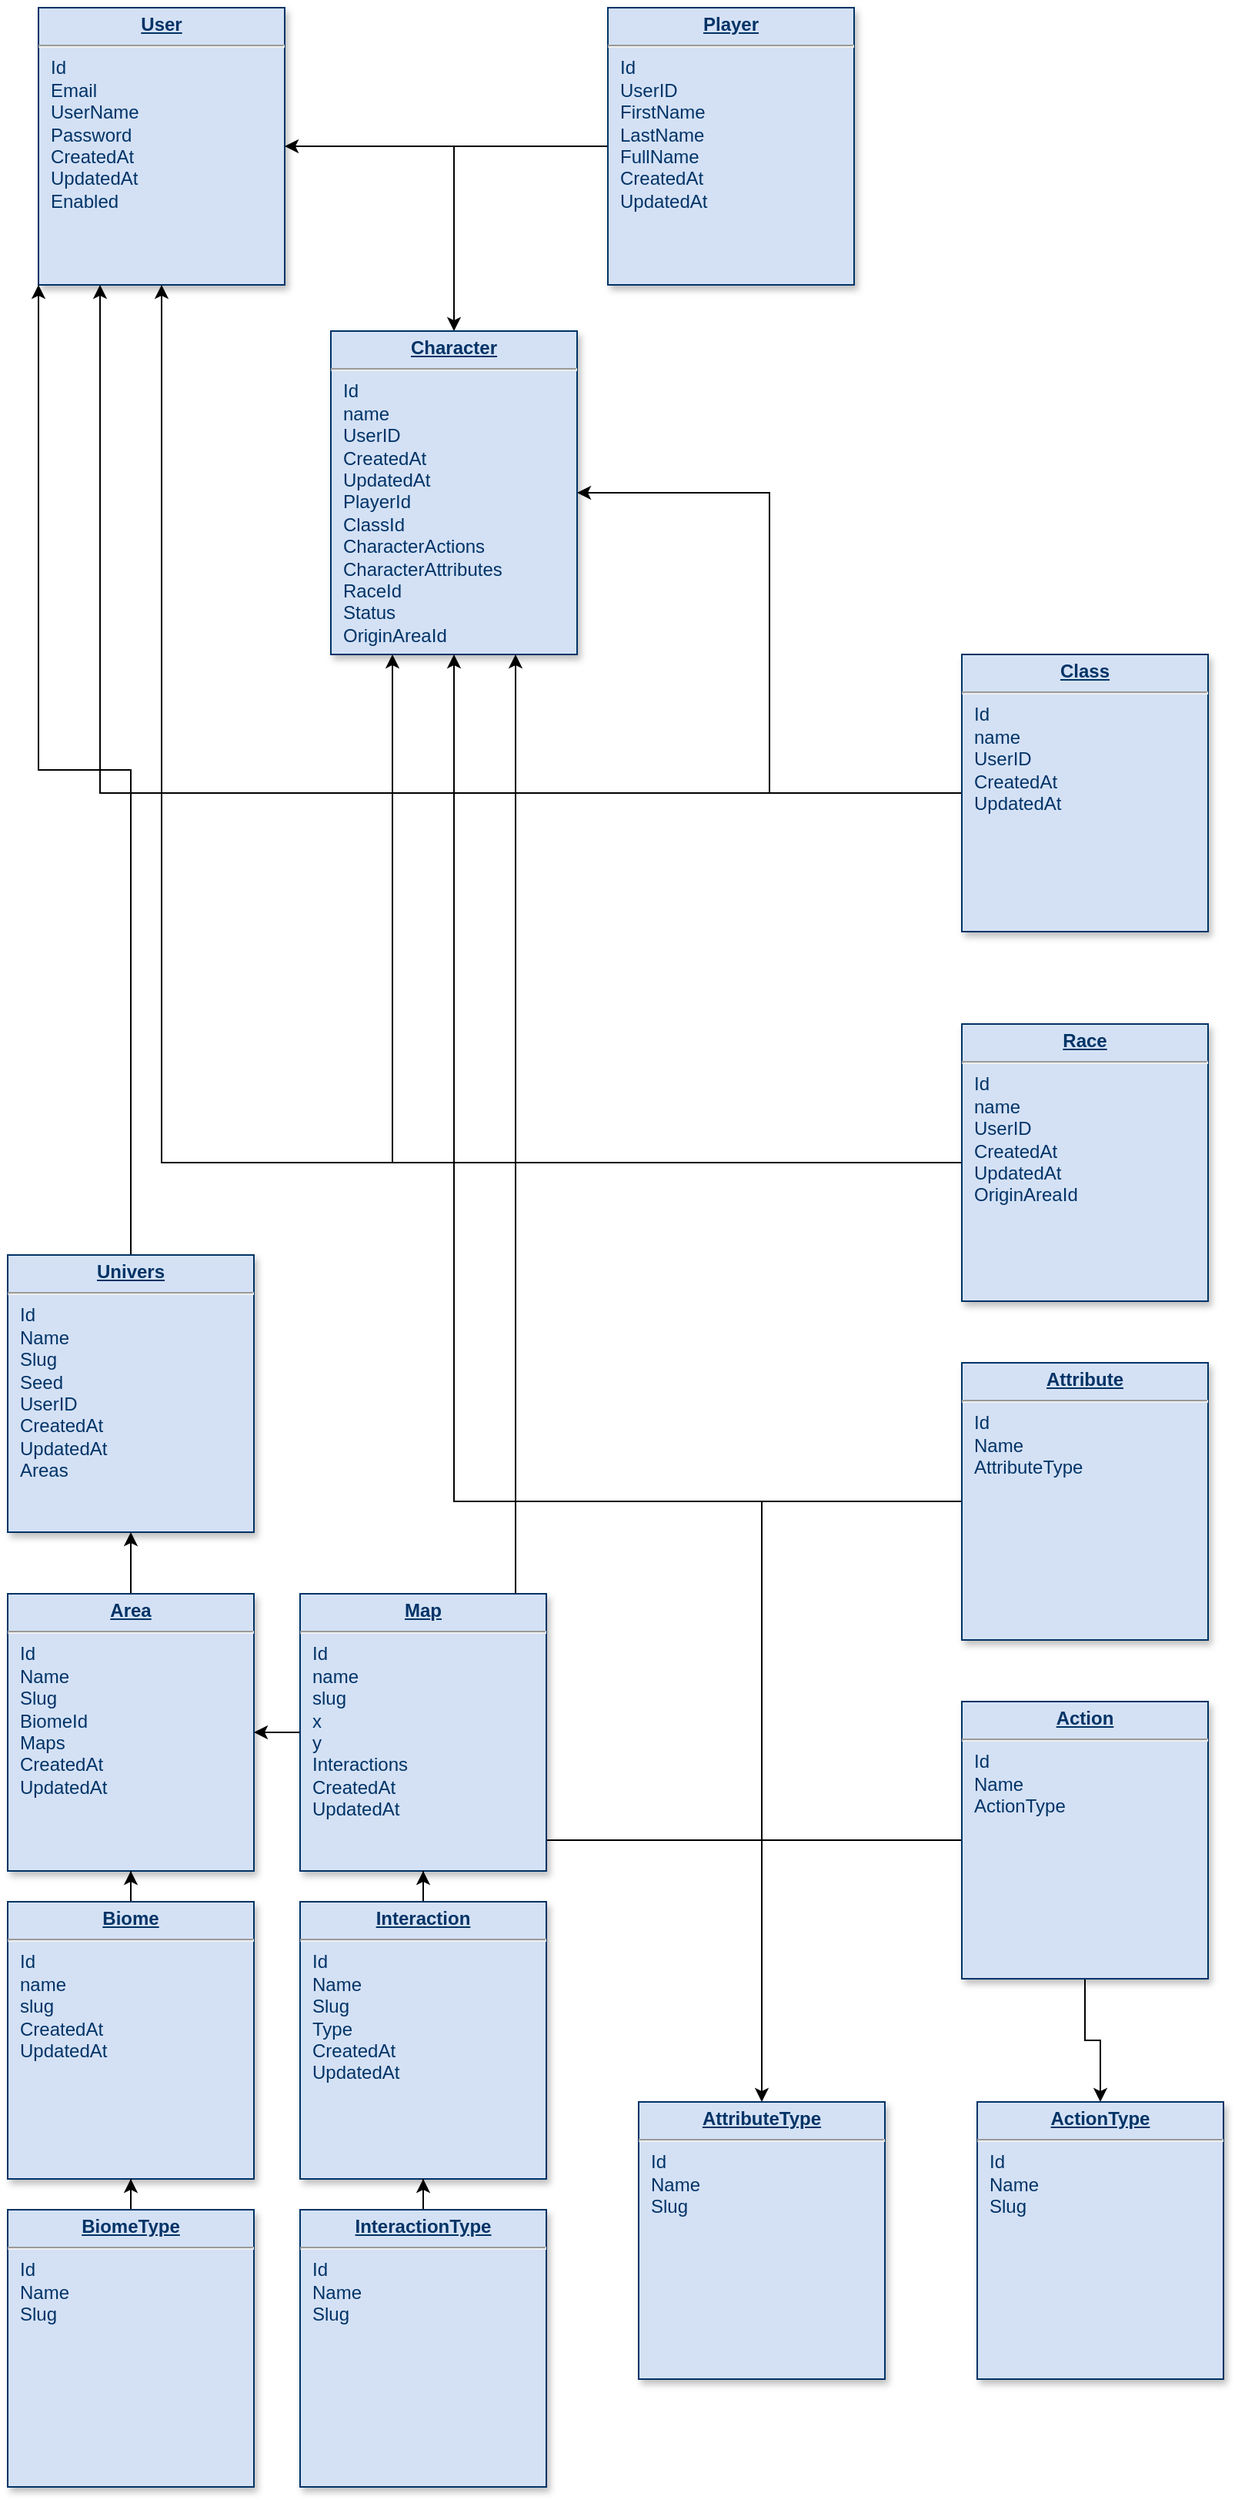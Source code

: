 <mxfile version="21.0.2" type="github">
  <diagram name="Page-1" id="efa7a0a1-bf9b-a30e-e6df-94a7791c09e9">
    <mxGraphModel dx="135" dy="524" grid="1" gridSize="10" guides="1" tooltips="1" connect="1" arrows="1" fold="1" page="1" pageScale="1" pageWidth="826" pageHeight="1169" background="none" math="0" shadow="0">
      <root>
        <mxCell id="0" />
        <mxCell id="1" parent="0" />
        <mxCell id="22" value="&lt;p style=&quot;margin: 0px; margin-top: 4px; text-align: center; text-decoration: underline;&quot;&gt;&lt;strong&gt;User&lt;/strong&gt;&lt;/p&gt;&lt;hr&gt;&lt;p style=&quot;margin: 0px; margin-left: 8px;&quot;&gt;Id&lt;/p&gt;&lt;p style=&quot;margin: 0px; margin-left: 8px;&quot;&gt;&lt;span style=&quot;background-color: initial;&quot;&gt;Email&lt;/span&gt;&lt;br&gt;&lt;/p&gt;&lt;p style=&quot;margin: 0px; margin-left: 8px;&quot;&gt;UserName&lt;/p&gt;&lt;p style=&quot;margin: 0px; margin-left: 8px;&quot;&gt;Password&lt;/p&gt;&lt;p style=&quot;margin: 0px; margin-left: 8px;&quot;&gt;CreatedAt&lt;/p&gt;&lt;p style=&quot;margin: 0px; margin-left: 8px;&quot;&gt;UpdatedAt&lt;/p&gt;&lt;p style=&quot;margin: 0px; margin-left: 8px;&quot;&gt;Enabled&lt;/p&gt;" style="verticalAlign=top;align=left;overflow=fill;fontSize=12;fontFamily=Helvetica;html=1;strokeColor=#003366;shadow=1;fillColor=#D4E1F5;fontColor=#003366" parent="1" vertex="1">
          <mxGeometry x="860.0" y="20" width="160.0" height="180" as="geometry" />
        </mxCell>
        <mxCell id="yGqtJDpfBLEYJJQloMMf-115" value="" style="edgeStyle=orthogonalEdgeStyle;rounded=0;orthogonalLoop=1;jettySize=auto;html=1;" parent="1" source="yGqtJDpfBLEYJJQloMMf-114" target="22" edge="1">
          <mxGeometry relative="1" as="geometry" />
        </mxCell>
        <mxCell id="yGqtJDpfBLEYJJQloMMf-128" style="edgeStyle=orthogonalEdgeStyle;rounded=0;orthogonalLoop=1;jettySize=auto;html=1;" parent="1" source="yGqtJDpfBLEYJJQloMMf-114" target="yGqtJDpfBLEYJJQloMMf-127" edge="1">
          <mxGeometry relative="1" as="geometry" />
        </mxCell>
        <mxCell id="yGqtJDpfBLEYJJQloMMf-114" value="&lt;p style=&quot;margin: 0px; margin-top: 4px; text-align: center; text-decoration: underline;&quot;&gt;&lt;b&gt;Player&lt;/b&gt;&lt;/p&gt;&lt;hr&gt;&lt;p style=&quot;margin: 0px; margin-left: 8px;&quot;&gt;&lt;span style=&quot;background-color: initial;&quot;&gt;Id&lt;/span&gt;&lt;br&gt;&lt;/p&gt;&lt;p style=&quot;margin: 0px; margin-left: 8px;&quot;&gt;&lt;span style=&quot;background-color: initial;&quot;&gt;UserID&lt;/span&gt;&lt;/p&gt;&lt;p style=&quot;margin: 0px; margin-left: 8px;&quot;&gt;FirstName&lt;/p&gt;&lt;p style=&quot;margin: 0px; margin-left: 8px;&quot;&gt;LastName&lt;/p&gt;&lt;p style=&quot;margin: 0px; margin-left: 8px;&quot;&gt;FullName&lt;br&gt;&lt;/p&gt;&lt;p style=&quot;margin: 0px; margin-left: 8px;&quot;&gt;CreatedAt&lt;/p&gt;&lt;p style=&quot;margin: 0px; margin-left: 8px;&quot;&gt;UpdatedAt&lt;/p&gt;" style="verticalAlign=top;align=left;overflow=fill;fontSize=12;fontFamily=Helvetica;html=1;strokeColor=#003366;shadow=1;fillColor=#D4E1F5;fontColor=#003366" parent="1" vertex="1">
          <mxGeometry x="1230" y="20" width="160.0" height="180" as="geometry" />
        </mxCell>
        <mxCell id="yGqtJDpfBLEYJJQloMMf-117" style="edgeStyle=orthogonalEdgeStyle;rounded=0;orthogonalLoop=1;jettySize=auto;html=1;" parent="1" source="yGqtJDpfBLEYJJQloMMf-116" target="22" edge="1">
          <mxGeometry relative="1" as="geometry" />
        </mxCell>
        <mxCell id="yGqtJDpfBLEYJJQloMMf-130" style="edgeStyle=orthogonalEdgeStyle;rounded=0;orthogonalLoop=1;jettySize=auto;html=1;entryX=0.25;entryY=1;entryDx=0;entryDy=0;" parent="1" source="yGqtJDpfBLEYJJQloMMf-116" target="yGqtJDpfBLEYJJQloMMf-127" edge="1">
          <mxGeometry relative="1" as="geometry" />
        </mxCell>
        <mxCell id="yGqtJDpfBLEYJJQloMMf-116" value="&lt;p style=&quot;margin: 0px; margin-top: 4px; text-align: center; text-decoration: underline;&quot;&gt;&lt;b&gt;Race&lt;/b&gt;&lt;/p&gt;&lt;hr&gt;&lt;p style=&quot;margin: 0px; margin-left: 8px;&quot;&gt;&lt;span style=&quot;background-color: initial;&quot;&gt;Id&lt;/span&gt;&lt;br&gt;&lt;/p&gt;&lt;p style=&quot;margin: 0px; margin-left: 8px;&quot;&gt;&lt;span style=&quot;background-color: initial;&quot;&gt;name&lt;/span&gt;&lt;/p&gt;&lt;p style=&quot;margin: 0px; margin-left: 8px;&quot;&gt;&lt;span style=&quot;background-color: initial;&quot;&gt;UserID&lt;/span&gt;&lt;/p&gt;&lt;p style=&quot;margin: 0px; margin-left: 8px;&quot;&gt;CreatedAt&lt;/p&gt;&lt;p style=&quot;margin: 0px; margin-left: 8px;&quot;&gt;UpdatedAt&lt;br&gt;OriginAreaId&lt;br&gt;&lt;br&gt;&lt;/p&gt;" style="verticalAlign=top;align=left;overflow=fill;fontSize=12;fontFamily=Helvetica;html=1;strokeColor=#003366;shadow=1;fillColor=#D4E1F5;fontColor=#003366" parent="1" vertex="1">
          <mxGeometry x="1460" y="680" width="160.0" height="180" as="geometry" />
        </mxCell>
        <mxCell id="yGqtJDpfBLEYJJQloMMf-121" style="edgeStyle=orthogonalEdgeStyle;rounded=0;orthogonalLoop=1;jettySize=auto;html=1;entryX=0.25;entryY=1;entryDx=0;entryDy=0;" parent="1" source="yGqtJDpfBLEYJJQloMMf-120" target="22" edge="1">
          <mxGeometry relative="1" as="geometry">
            <mxPoint x="1050" y="480" as="targetPoint" />
          </mxGeometry>
        </mxCell>
        <mxCell id="yGqtJDpfBLEYJJQloMMf-129" style="edgeStyle=orthogonalEdgeStyle;rounded=0;orthogonalLoop=1;jettySize=auto;html=1;" parent="1" source="yGqtJDpfBLEYJJQloMMf-120" target="yGqtJDpfBLEYJJQloMMf-127" edge="1">
          <mxGeometry relative="1" as="geometry" />
        </mxCell>
        <mxCell id="yGqtJDpfBLEYJJQloMMf-120" value="&lt;p style=&quot;margin: 0px; margin-top: 4px; text-align: center; text-decoration: underline;&quot;&gt;&lt;b&gt;Class&lt;/b&gt;&lt;/p&gt;&lt;hr&gt;&lt;p style=&quot;margin: 0px; margin-left: 8px;&quot;&gt;&lt;span style=&quot;background-color: initial;&quot;&gt;Id&lt;/span&gt;&lt;br&gt;&lt;/p&gt;&lt;p style=&quot;margin: 0px; margin-left: 8px;&quot;&gt;&lt;span style=&quot;background-color: initial;&quot;&gt;name&lt;/span&gt;&lt;/p&gt;&lt;p style=&quot;margin: 0px; margin-left: 8px;&quot;&gt;&lt;span style=&quot;background-color: initial;&quot;&gt;UserID&lt;/span&gt;&lt;/p&gt;&lt;p style=&quot;margin: 0px; margin-left: 8px;&quot;&gt;CreatedAt&lt;/p&gt;&lt;p style=&quot;margin: 0px; margin-left: 8px;&quot;&gt;UpdatedAt&lt;/p&gt;" style="verticalAlign=top;align=left;overflow=fill;fontSize=12;fontFamily=Helvetica;html=1;strokeColor=#003366;shadow=1;fillColor=#D4E1F5;fontColor=#003366" parent="1" vertex="1">
          <mxGeometry x="1460" y="440.0" width="160.0" height="180" as="geometry" />
        </mxCell>
        <mxCell id="yGqtJDpfBLEYJJQloMMf-126" style="edgeStyle=orthogonalEdgeStyle;rounded=0;orthogonalLoop=1;jettySize=auto;html=1;entryX=0;entryY=1;entryDx=0;entryDy=0;" parent="1" source="yGqtJDpfBLEYJJQloMMf-123" target="22" edge="1">
          <mxGeometry relative="1" as="geometry" />
        </mxCell>
        <mxCell id="yGqtJDpfBLEYJJQloMMf-123" value="&lt;p style=&quot;margin: 0px; margin-top: 4px; text-align: center; text-decoration: underline;&quot;&gt;&lt;b&gt;Univers&lt;/b&gt;&lt;/p&gt;&lt;hr&gt;&lt;p style=&quot;margin: 0px; margin-left: 8px;&quot;&gt;&lt;span style=&quot;background-color: initial;&quot;&gt;Id&lt;/span&gt;&lt;br&gt;&lt;/p&gt;&lt;p style=&quot;margin: 0px; margin-left: 8px;&quot;&gt;&lt;span style=&quot;background-color: initial;&quot;&gt;Name&lt;/span&gt;&lt;/p&gt;&lt;p style=&quot;margin: 0px; margin-left: 8px;&quot;&gt;&lt;span style=&quot;background-color: initial;&quot;&gt;Slug&lt;/span&gt;&lt;/p&gt;&lt;p style=&quot;margin: 0px; margin-left: 8px;&quot;&gt;&lt;span style=&quot;background-color: initial;&quot;&gt;Seed&lt;/span&gt;&lt;/p&gt;&lt;p style=&quot;margin: 0px; margin-left: 8px;&quot;&gt;&lt;span style=&quot;background-color: initial;&quot;&gt;UserID&lt;/span&gt;&lt;/p&gt;&lt;p style=&quot;margin: 0px; margin-left: 8px;&quot;&gt;CreatedAt&lt;/p&gt;&lt;p style=&quot;margin: 0px; margin-left: 8px;&quot;&gt;UpdatedAt&lt;/p&gt;&lt;p style=&quot;margin: 0px; margin-left: 8px;&quot;&gt;Areas&lt;/p&gt;" style="verticalAlign=top;align=left;overflow=fill;fontSize=12;fontFamily=Helvetica;html=1;strokeColor=#003366;shadow=1;fillColor=#D4E1F5;fontColor=#003366" parent="1" vertex="1">
          <mxGeometry x="840" y="830" width="160" height="180" as="geometry" />
        </mxCell>
        <mxCell id="yGqtJDpfBLEYJJQloMMf-125" style="edgeStyle=orthogonalEdgeStyle;rounded=0;orthogonalLoop=1;jettySize=auto;html=1;" parent="1" source="yGqtJDpfBLEYJJQloMMf-124" target="yGqtJDpfBLEYJJQloMMf-123" edge="1">
          <mxGeometry relative="1" as="geometry" />
        </mxCell>
        <mxCell id="yGqtJDpfBLEYJJQloMMf-124" value="&lt;p style=&quot;margin: 0px; margin-top: 4px; text-align: center; text-decoration: underline;&quot;&gt;&lt;b&gt;Area&lt;/b&gt;&lt;/p&gt;&lt;hr&gt;&lt;p style=&quot;margin: 0px; margin-left: 8px;&quot;&gt;&lt;span style=&quot;background-color: initial;&quot;&gt;Id&lt;/span&gt;&lt;br&gt;&lt;/p&gt;&lt;p style=&quot;margin: 0px; margin-left: 8px;&quot;&gt;&lt;span style=&quot;background-color: initial;&quot;&gt;Name&lt;/span&gt;&lt;/p&gt;&lt;p style=&quot;margin: 0px; margin-left: 8px;&quot;&gt;&lt;span style=&quot;background-color: initial;&quot;&gt;Slug&lt;/span&gt;&lt;/p&gt;&lt;p style=&quot;margin: 0px; margin-left: 8px;&quot;&gt;&lt;span style=&quot;background-color: initial;&quot;&gt;BiomeId&lt;/span&gt;&lt;/p&gt;&lt;p style=&quot;margin: 0px; margin-left: 8px;&quot;&gt;&lt;span style=&quot;background-color: initial;&quot;&gt;Maps&lt;/span&gt;&lt;/p&gt;&lt;p style=&quot;margin: 0px; margin-left: 8px;&quot;&gt;CreatedAt&lt;/p&gt;&lt;p style=&quot;margin: 0px; margin-left: 8px;&quot;&gt;UpdatedAt&lt;/p&gt;" style="verticalAlign=top;align=left;overflow=fill;fontSize=12;fontFamily=Helvetica;html=1;strokeColor=#003366;shadow=1;fillColor=#D4E1F5;fontColor=#003366" parent="1" vertex="1">
          <mxGeometry x="840" y="1050" width="160" height="180" as="geometry" />
        </mxCell>
        <mxCell id="yGqtJDpfBLEYJJQloMMf-127" value="&lt;p style=&quot;margin: 0px; margin-top: 4px; text-align: center; text-decoration: underline;&quot;&gt;&lt;b&gt;Character&lt;/b&gt;&lt;/p&gt;&lt;hr&gt;&lt;p style=&quot;margin: 0px; margin-left: 8px;&quot;&gt;&lt;span style=&quot;background-color: initial;&quot;&gt;Id&lt;/span&gt;&lt;br&gt;&lt;/p&gt;&lt;p style=&quot;margin: 0px; margin-left: 8px;&quot;&gt;&lt;span style=&quot;background-color: initial;&quot;&gt;name&lt;/span&gt;&lt;/p&gt;&lt;p style=&quot;margin: 0px; margin-left: 8px;&quot;&gt;&lt;span style=&quot;background-color: initial;&quot;&gt;UserID&lt;/span&gt;&lt;/p&gt;&lt;p style=&quot;margin: 0px; margin-left: 8px;&quot;&gt;CreatedAt&lt;/p&gt;&lt;p style=&quot;margin: 0px; margin-left: 8px;&quot;&gt;UpdatedAt&lt;br&gt;PlayerId&lt;br&gt;ClassId&lt;br&gt;CharacterActions&lt;br&gt;CharacterAttributes&lt;br&gt;RaceId&lt;br&gt;Status&lt;br&gt;OriginAreaId&lt;/p&gt;" style="verticalAlign=top;align=left;overflow=fill;fontSize=12;fontFamily=Helvetica;html=1;strokeColor=#003366;shadow=1;fillColor=#D4E1F5;fontColor=#003366" parent="1" vertex="1">
          <mxGeometry x="1050" y="230" width="160" height="210" as="geometry" />
        </mxCell>
        <mxCell id="yGqtJDpfBLEYJJQloMMf-135" style="edgeStyle=orthogonalEdgeStyle;rounded=0;orthogonalLoop=1;jettySize=auto;html=1;" parent="1" source="yGqtJDpfBLEYJJQloMMf-131" target="yGqtJDpfBLEYJJQloMMf-134" edge="1">
          <mxGeometry relative="1" as="geometry" />
        </mxCell>
        <mxCell id="yGqtJDpfBLEYJJQloMMf-138" style="edgeStyle=orthogonalEdgeStyle;rounded=0;orthogonalLoop=1;jettySize=auto;html=1;entryX=0.75;entryY=1;entryDx=0;entryDy=0;" parent="1" source="yGqtJDpfBLEYJJQloMMf-131" target="yGqtJDpfBLEYJJQloMMf-127" edge="1">
          <mxGeometry relative="1" as="geometry" />
        </mxCell>
        <mxCell id="yGqtJDpfBLEYJJQloMMf-131" value="&lt;p style=&quot;margin: 0px; margin-top: 4px; text-align: center; text-decoration: underline;&quot;&gt;&lt;b&gt;Action&lt;/b&gt;&lt;/p&gt;&lt;hr&gt;&lt;p style=&quot;margin: 0px; margin-left: 8px;&quot;&gt;&lt;span style=&quot;background-color: initial;&quot;&gt;Id&lt;br&gt;Name&lt;br&gt;ActionType&lt;/span&gt;&lt;/p&gt;" style="verticalAlign=top;align=left;overflow=fill;fontSize=12;fontFamily=Helvetica;html=1;strokeColor=#003366;shadow=1;fillColor=#D4E1F5;fontColor=#003366" parent="1" vertex="1">
          <mxGeometry x="1460" y="1120" width="160" height="180" as="geometry" />
        </mxCell>
        <mxCell id="yGqtJDpfBLEYJJQloMMf-136" style="edgeStyle=orthogonalEdgeStyle;rounded=0;orthogonalLoop=1;jettySize=auto;html=1;entryX=0.5;entryY=0;entryDx=0;entryDy=0;" parent="1" source="yGqtJDpfBLEYJJQloMMf-132" target="yGqtJDpfBLEYJJQloMMf-133" edge="1">
          <mxGeometry relative="1" as="geometry" />
        </mxCell>
        <mxCell id="yGqtJDpfBLEYJJQloMMf-137" style="edgeStyle=orthogonalEdgeStyle;rounded=0;orthogonalLoop=1;jettySize=auto;html=1;" parent="1" source="yGqtJDpfBLEYJJQloMMf-132" target="yGqtJDpfBLEYJJQloMMf-127" edge="1">
          <mxGeometry relative="1" as="geometry" />
        </mxCell>
        <mxCell id="yGqtJDpfBLEYJJQloMMf-132" value="&lt;p style=&quot;margin: 0px; margin-top: 4px; text-align: center; text-decoration: underline;&quot;&gt;&lt;b&gt;Attribute&lt;/b&gt;&lt;/p&gt;&lt;hr&gt;&lt;p style=&quot;margin: 0px; margin-left: 8px;&quot;&gt;&lt;span style=&quot;background-color: initial;&quot;&gt;Id&lt;/span&gt;&lt;/p&gt;&lt;p style=&quot;margin: 0px; margin-left: 8px;&quot;&gt;&lt;span style=&quot;background-color: initial;&quot;&gt;Name&lt;/span&gt;&lt;/p&gt;&lt;p style=&quot;margin: 0px; margin-left: 8px;&quot;&gt;&lt;span style=&quot;background-color: initial;&quot;&gt;AttributeType&lt;/span&gt;&lt;/p&gt;" style="verticalAlign=top;align=left;overflow=fill;fontSize=12;fontFamily=Helvetica;html=1;strokeColor=#003366;shadow=1;fillColor=#D4E1F5;fontColor=#003366" parent="1" vertex="1">
          <mxGeometry x="1460" y="900" width="160" height="180" as="geometry" />
        </mxCell>
        <mxCell id="yGqtJDpfBLEYJJQloMMf-133" value="&lt;p style=&quot;margin: 0px; margin-top: 4px; text-align: center; text-decoration: underline;&quot;&gt;&lt;b&gt;AttributeType&lt;/b&gt;&lt;/p&gt;&lt;hr&gt;&lt;p style=&quot;margin: 0px; margin-left: 8px;&quot;&gt;&lt;span style=&quot;background-color: initial;&quot;&gt;Id&lt;/span&gt;&lt;/p&gt;&lt;p style=&quot;margin: 0px; margin-left: 8px;&quot;&gt;&lt;span style=&quot;background-color: initial;&quot;&gt;Name&lt;/span&gt;&lt;/p&gt;&lt;p style=&quot;margin: 0px; margin-left: 8px;&quot;&gt;&lt;span style=&quot;background-color: initial;&quot;&gt;Slug&lt;/span&gt;&lt;/p&gt;" style="verticalAlign=top;align=left;overflow=fill;fontSize=12;fontFamily=Helvetica;html=1;strokeColor=#003366;shadow=1;fillColor=#D4E1F5;fontColor=#003366" parent="1" vertex="1">
          <mxGeometry x="1250" y="1380" width="160" height="180" as="geometry" />
        </mxCell>
        <mxCell id="yGqtJDpfBLEYJJQloMMf-134" value="&lt;p style=&quot;margin: 0px; margin-top: 4px; text-align: center; text-decoration: underline;&quot;&gt;&lt;b&gt;ActionType&lt;/b&gt;&lt;/p&gt;&lt;hr&gt;&lt;p style=&quot;margin: 0px; margin-left: 8px;&quot;&gt;&lt;span style=&quot;background-color: initial;&quot;&gt;Id&lt;br&gt;Name&lt;br&gt;&lt;/span&gt;&lt;/p&gt;&lt;p style=&quot;margin: 0px; margin-left: 8px;&quot;&gt;&lt;span style=&quot;background-color: initial;&quot;&gt;Slug&lt;/span&gt;&lt;/p&gt;" style="verticalAlign=top;align=left;overflow=fill;fontSize=12;fontFamily=Helvetica;html=1;strokeColor=#003366;shadow=1;fillColor=#D4E1F5;fontColor=#003366" parent="1" vertex="1">
          <mxGeometry x="1470" y="1380" width="160" height="180" as="geometry" />
        </mxCell>
        <mxCell id="J1eTtzmxBcvByiesTa5r-24" style="edgeStyle=orthogonalEdgeStyle;rounded=0;orthogonalLoop=1;jettySize=auto;html=1;" edge="1" parent="1" source="J1eTtzmxBcvByiesTa5r-23" target="yGqtJDpfBLEYJJQloMMf-124">
          <mxGeometry relative="1" as="geometry" />
        </mxCell>
        <mxCell id="J1eTtzmxBcvByiesTa5r-23" value="&lt;p style=&quot;margin: 0px; margin-top: 4px; text-align: center; text-decoration: underline;&quot;&gt;&lt;b&gt;Biome&lt;/b&gt;&lt;/p&gt;&lt;hr&gt;&lt;p style=&quot;margin: 0px; margin-left: 8px;&quot;&gt;&lt;span style=&quot;background-color: initial;&quot;&gt;Id&lt;/span&gt;&lt;br&gt;&lt;/p&gt;&lt;p style=&quot;margin: 0px; margin-left: 8px;&quot;&gt;&lt;span style=&quot;background-color: initial;&quot;&gt;name&lt;/span&gt;&lt;/p&gt;&lt;p style=&quot;margin: 0px; margin-left: 8px;&quot;&gt;&lt;span style=&quot;background-color: initial;&quot;&gt;slug&lt;/span&gt;&lt;/p&gt;&lt;p style=&quot;margin: 0px; margin-left: 8px;&quot;&gt;CreatedAt&lt;/p&gt;&lt;p style=&quot;margin: 0px; margin-left: 8px;&quot;&gt;UpdatedAt&lt;/p&gt;" style="verticalAlign=top;align=left;overflow=fill;fontSize=12;fontFamily=Helvetica;html=1;strokeColor=#003366;shadow=1;fillColor=#D4E1F5;fontColor=#003366" vertex="1" parent="1">
          <mxGeometry x="840" y="1250" width="160" height="180" as="geometry" />
        </mxCell>
        <mxCell id="J1eTtzmxBcvByiesTa5r-34" style="edgeStyle=orthogonalEdgeStyle;rounded=0;orthogonalLoop=1;jettySize=auto;html=1;" edge="1" parent="1" source="J1eTtzmxBcvByiesTa5r-25" target="yGqtJDpfBLEYJJQloMMf-124">
          <mxGeometry relative="1" as="geometry" />
        </mxCell>
        <mxCell id="J1eTtzmxBcvByiesTa5r-25" value="&lt;p style=&quot;margin: 0px; margin-top: 4px; text-align: center; text-decoration: underline;&quot;&gt;&lt;b&gt;Map&lt;/b&gt;&lt;/p&gt;&lt;hr&gt;&lt;p style=&quot;margin: 0px; margin-left: 8px;&quot;&gt;&lt;span style=&quot;background-color: initial;&quot;&gt;Id&lt;/span&gt;&lt;br&gt;&lt;/p&gt;&lt;p style=&quot;margin: 0px; margin-left: 8px;&quot;&gt;&lt;span style=&quot;background-color: initial;&quot;&gt;name&lt;/span&gt;&lt;/p&gt;&lt;p style=&quot;margin: 0px; margin-left: 8px;&quot;&gt;&lt;span style=&quot;background-color: initial;&quot;&gt;slug&lt;/span&gt;&lt;/p&gt;&lt;p style=&quot;margin: 0px; margin-left: 8px;&quot;&gt;&lt;span style=&quot;background-color: initial;&quot;&gt;x&lt;/span&gt;&lt;/p&gt;&lt;p style=&quot;margin: 0px; margin-left: 8px;&quot;&gt;&lt;span style=&quot;background-color: initial;&quot;&gt;y&lt;br&gt;Interactions&lt;/span&gt;&lt;/p&gt;&lt;p style=&quot;margin: 0px; margin-left: 8px;&quot;&gt;CreatedAt&lt;/p&gt;&lt;p style=&quot;margin: 0px; margin-left: 8px;&quot;&gt;UpdatedAt&lt;/p&gt;" style="verticalAlign=top;align=left;overflow=fill;fontSize=12;fontFamily=Helvetica;html=1;strokeColor=#003366;shadow=1;fillColor=#D4E1F5;fontColor=#003366" vertex="1" parent="1">
          <mxGeometry x="1030" y="1050" width="160" height="180" as="geometry" />
        </mxCell>
        <mxCell id="J1eTtzmxBcvByiesTa5r-33" style="edgeStyle=orthogonalEdgeStyle;rounded=0;orthogonalLoop=1;jettySize=auto;html=1;" edge="1" parent="1" source="J1eTtzmxBcvByiesTa5r-27" target="J1eTtzmxBcvByiesTa5r-25">
          <mxGeometry relative="1" as="geometry" />
        </mxCell>
        <mxCell id="J1eTtzmxBcvByiesTa5r-27" value="&lt;p style=&quot;margin: 0px; margin-top: 4px; text-align: center; text-decoration: underline;&quot;&gt;&lt;b&gt;Interaction&lt;/b&gt;&lt;/p&gt;&lt;hr&gt;&lt;p style=&quot;margin: 0px; margin-left: 8px;&quot;&gt;&lt;span style=&quot;background-color: initial;&quot;&gt;Id&lt;/span&gt;&lt;br&gt;&lt;/p&gt;&lt;p style=&quot;margin: 0px; margin-left: 8px;&quot;&gt;&lt;span style=&quot;background-color: initial;&quot;&gt;Name&lt;/span&gt;&lt;/p&gt;&lt;p style=&quot;margin: 0px; margin-left: 8px;&quot;&gt;&lt;span style=&quot;background-color: initial;&quot;&gt;Slug&lt;/span&gt;&lt;/p&gt;&lt;p style=&quot;margin: 0px; margin-left: 8px;&quot;&gt;&lt;span style=&quot;background-color: initial;&quot;&gt;Type&lt;/span&gt;&lt;/p&gt;&lt;p style=&quot;margin: 0px; margin-left: 8px;&quot;&gt;CreatedAt&lt;/p&gt;&lt;p style=&quot;margin: 0px; margin-left: 8px;&quot;&gt;UpdatedAt&lt;/p&gt;" style="verticalAlign=top;align=left;overflow=fill;fontSize=12;fontFamily=Helvetica;html=1;strokeColor=#003366;shadow=1;fillColor=#D4E1F5;fontColor=#003366" vertex="1" parent="1">
          <mxGeometry x="1030" y="1250" width="160" height="180" as="geometry" />
        </mxCell>
        <mxCell id="J1eTtzmxBcvByiesTa5r-30" style="edgeStyle=orthogonalEdgeStyle;rounded=0;orthogonalLoop=1;jettySize=auto;html=1;" edge="1" parent="1" source="J1eTtzmxBcvByiesTa5r-29" target="J1eTtzmxBcvByiesTa5r-27">
          <mxGeometry relative="1" as="geometry" />
        </mxCell>
        <mxCell id="J1eTtzmxBcvByiesTa5r-29" value="&lt;p style=&quot;margin: 0px; margin-top: 4px; text-align: center; text-decoration: underline;&quot;&gt;&lt;b&gt;InteractionType&lt;/b&gt;&lt;/p&gt;&lt;hr&gt;&lt;p style=&quot;margin: 0px; margin-left: 8px;&quot;&gt;&lt;span style=&quot;background-color: initial;&quot;&gt;Id&lt;/span&gt;&lt;/p&gt;&lt;p style=&quot;margin: 0px; margin-left: 8px;&quot;&gt;&lt;span style=&quot;background-color: initial;&quot;&gt;Name&lt;/span&gt;&lt;/p&gt;&lt;p style=&quot;margin: 0px; margin-left: 8px;&quot;&gt;&lt;span style=&quot;background-color: initial;&quot;&gt;Slug&lt;/span&gt;&lt;/p&gt;" style="verticalAlign=top;align=left;overflow=fill;fontSize=12;fontFamily=Helvetica;html=1;strokeColor=#003366;shadow=1;fillColor=#D4E1F5;fontColor=#003366" vertex="1" parent="1">
          <mxGeometry x="1030" y="1450" width="160" height="180" as="geometry" />
        </mxCell>
        <mxCell id="J1eTtzmxBcvByiesTa5r-36" style="edgeStyle=orthogonalEdgeStyle;rounded=0;orthogonalLoop=1;jettySize=auto;html=1;" edge="1" parent="1" source="J1eTtzmxBcvByiesTa5r-35" target="J1eTtzmxBcvByiesTa5r-23">
          <mxGeometry relative="1" as="geometry" />
        </mxCell>
        <mxCell id="J1eTtzmxBcvByiesTa5r-35" value="&lt;p style=&quot;margin: 0px; margin-top: 4px; text-align: center; text-decoration: underline;&quot;&gt;&lt;b&gt;BiomeType&lt;/b&gt;&lt;/p&gt;&lt;hr&gt;&lt;p style=&quot;margin: 0px; margin-left: 8px;&quot;&gt;&lt;span style=&quot;background-color: initial;&quot;&gt;Id&lt;/span&gt;&lt;br&gt;&lt;/p&gt;&lt;p style=&quot;margin: 0px; margin-left: 8px;&quot;&gt;&lt;span style=&quot;background-color: initial;&quot;&gt;Name&lt;/span&gt;&lt;/p&gt;&lt;p style=&quot;margin: 0px; margin-left: 8px;&quot;&gt;&lt;span style=&quot;background-color: initial;&quot;&gt;Slug&lt;/span&gt;&lt;/p&gt;" style="verticalAlign=top;align=left;overflow=fill;fontSize=12;fontFamily=Helvetica;html=1;strokeColor=#003366;shadow=1;fillColor=#D4E1F5;fontColor=#003366" vertex="1" parent="1">
          <mxGeometry x="840" y="1450" width="160" height="180" as="geometry" />
        </mxCell>
      </root>
    </mxGraphModel>
  </diagram>
</mxfile>
